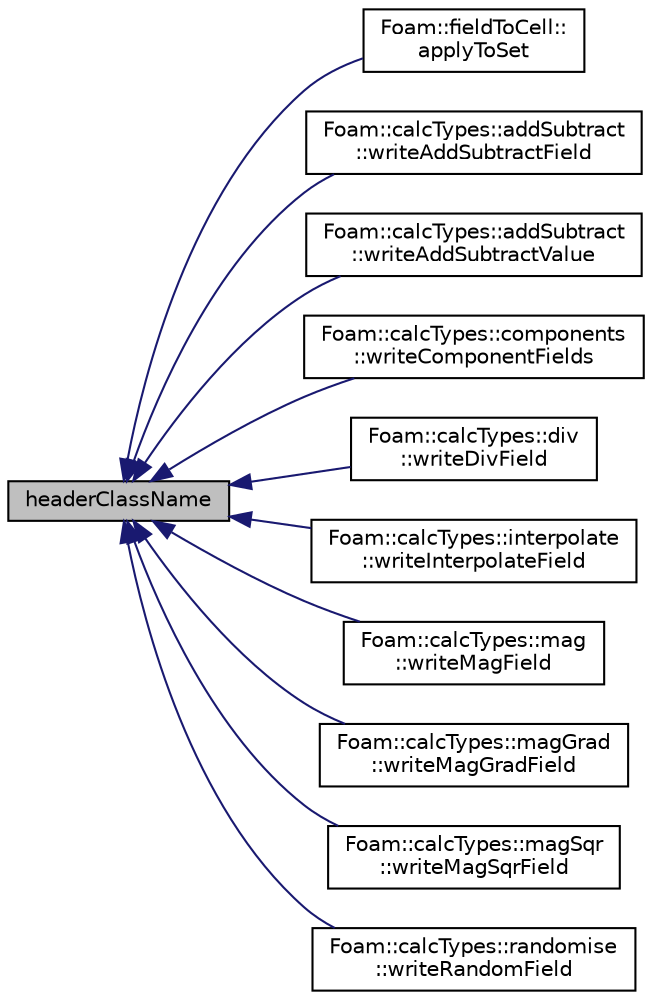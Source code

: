 digraph "headerClassName"
{
  bgcolor="transparent";
  edge [fontname="Helvetica",fontsize="10",labelfontname="Helvetica",labelfontsize="10"];
  node [fontname="Helvetica",fontsize="10",shape=record];
  rankdir="LR";
  Node1 [label="headerClassName",height=0.2,width=0.4,color="black", fillcolor="grey75", style="filled", fontcolor="black"];
  Node1 -> Node2 [dir="back",color="midnightblue",fontsize="10",style="solid",fontname="Helvetica"];
  Node2 [label="Foam::fieldToCell::\lapplyToSet",height=0.2,width=0.4,color="black",URL="$a00772.html#a9209c8f0dadc97abefaea99f168a85ae"];
  Node1 -> Node3 [dir="back",color="midnightblue",fontsize="10",style="solid",fontname="Helvetica"];
  Node3 [label="Foam::calcTypes::addSubtract\l::writeAddSubtractField",height=0.2,width=0.4,color="black",URL="$a00026.html#aee7dd0203b1594aa7b3906940e493a2d",tooltip="Write addSubtract field. "];
  Node1 -> Node4 [dir="back",color="midnightblue",fontsize="10",style="solid",fontname="Helvetica"];
  Node4 [label="Foam::calcTypes::addSubtract\l::writeAddSubtractValue",height=0.2,width=0.4,color="black",URL="$a00026.html#ae7603d98f6c66e6b3877ff4be7d1af08",tooltip="Write addSubtract value. "];
  Node1 -> Node5 [dir="back",color="midnightblue",fontsize="10",style="solid",fontname="Helvetica"];
  Node5 [label="Foam::calcTypes::components\l::writeComponentFields",height=0.2,width=0.4,color="black",URL="$a00333.html#aad83c41747f24e4f59938f34baedbffc",tooltip="Write component fields. "];
  Node1 -> Node6 [dir="back",color="midnightblue",fontsize="10",style="solid",fontname="Helvetica"];
  Node6 [label="Foam::calcTypes::div\l::writeDivField",height=0.2,width=0.4,color="black",URL="$a00564.html#a138138ebc3e3dbaacaacb9cabdbe5df0",tooltip="Write div fields. "];
  Node1 -> Node7 [dir="back",color="midnightblue",fontsize="10",style="solid",fontname="Helvetica"];
  Node7 [label="Foam::calcTypes::interpolate\l::writeInterpolateField",height=0.2,width=0.4,color="black",URL="$a01149.html#abdc6e5cf54dfb66813e3de9bc3264108",tooltip="Write interpolate fields. "];
  Node1 -> Node8 [dir="back",color="midnightblue",fontsize="10",style="solid",fontname="Helvetica"];
  Node8 [label="Foam::calcTypes::mag\l::writeMagField",height=0.2,width=0.4,color="black",URL="$a01390.html#a1fc01f73549231837e1c4efeca94ec46",tooltip="Write component fields. "];
  Node1 -> Node9 [dir="back",color="midnightblue",fontsize="10",style="solid",fontname="Helvetica"];
  Node9 [label="Foam::calcTypes::magGrad\l::writeMagGradField",height=0.2,width=0.4,color="black",URL="$a01391.html#a5f2b39e6cf7683c3580671a1c6400858",tooltip="Write magGrad fields. "];
  Node1 -> Node10 [dir="back",color="midnightblue",fontsize="10",style="solid",fontname="Helvetica"];
  Node10 [label="Foam::calcTypes::magSqr\l::writeMagSqrField",height=0.2,width=0.4,color="black",URL="$a01394.html#a15c39cf3f8c5d3e8f8e0b351a99e3d24",tooltip="Write component fields. "];
  Node1 -> Node11 [dir="back",color="midnightblue",fontsize="10",style="solid",fontname="Helvetica"];
  Node11 [label="Foam::calcTypes::randomise\l::writeRandomField",height=0.2,width=0.4,color="black",URL="$a02064.html#a737af16a1590d56e038307712bf03d6c",tooltip="Write component fields. "];
}
